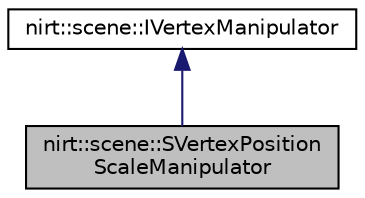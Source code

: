 digraph "nirt::scene::SVertexPositionScaleManipulator"
{
 // LATEX_PDF_SIZE
  edge [fontname="Helvetica",fontsize="10",labelfontname="Helvetica",labelfontsize="10"];
  node [fontname="Helvetica",fontsize="10",shape=record];
  Node1 [label="nirt::scene::SVertexPosition\lScaleManipulator",height=0.2,width=0.4,color="black", fillcolor="grey75", style="filled", fontcolor="black",tooltip="Vertex manipulator which scales the position of the vertex."];
  Node2 -> Node1 [dir="back",color="midnightblue",fontsize="10",style="solid",fontname="Helvetica"];
  Node2 [label="nirt::scene::IVertexManipulator",height=0.2,width=0.4,color="black", fillcolor="white", style="filled",URL="$structnirt_1_1scene_1_1IVertexManipulator.html",tooltip="Interface for vertex manipulators."];
}
